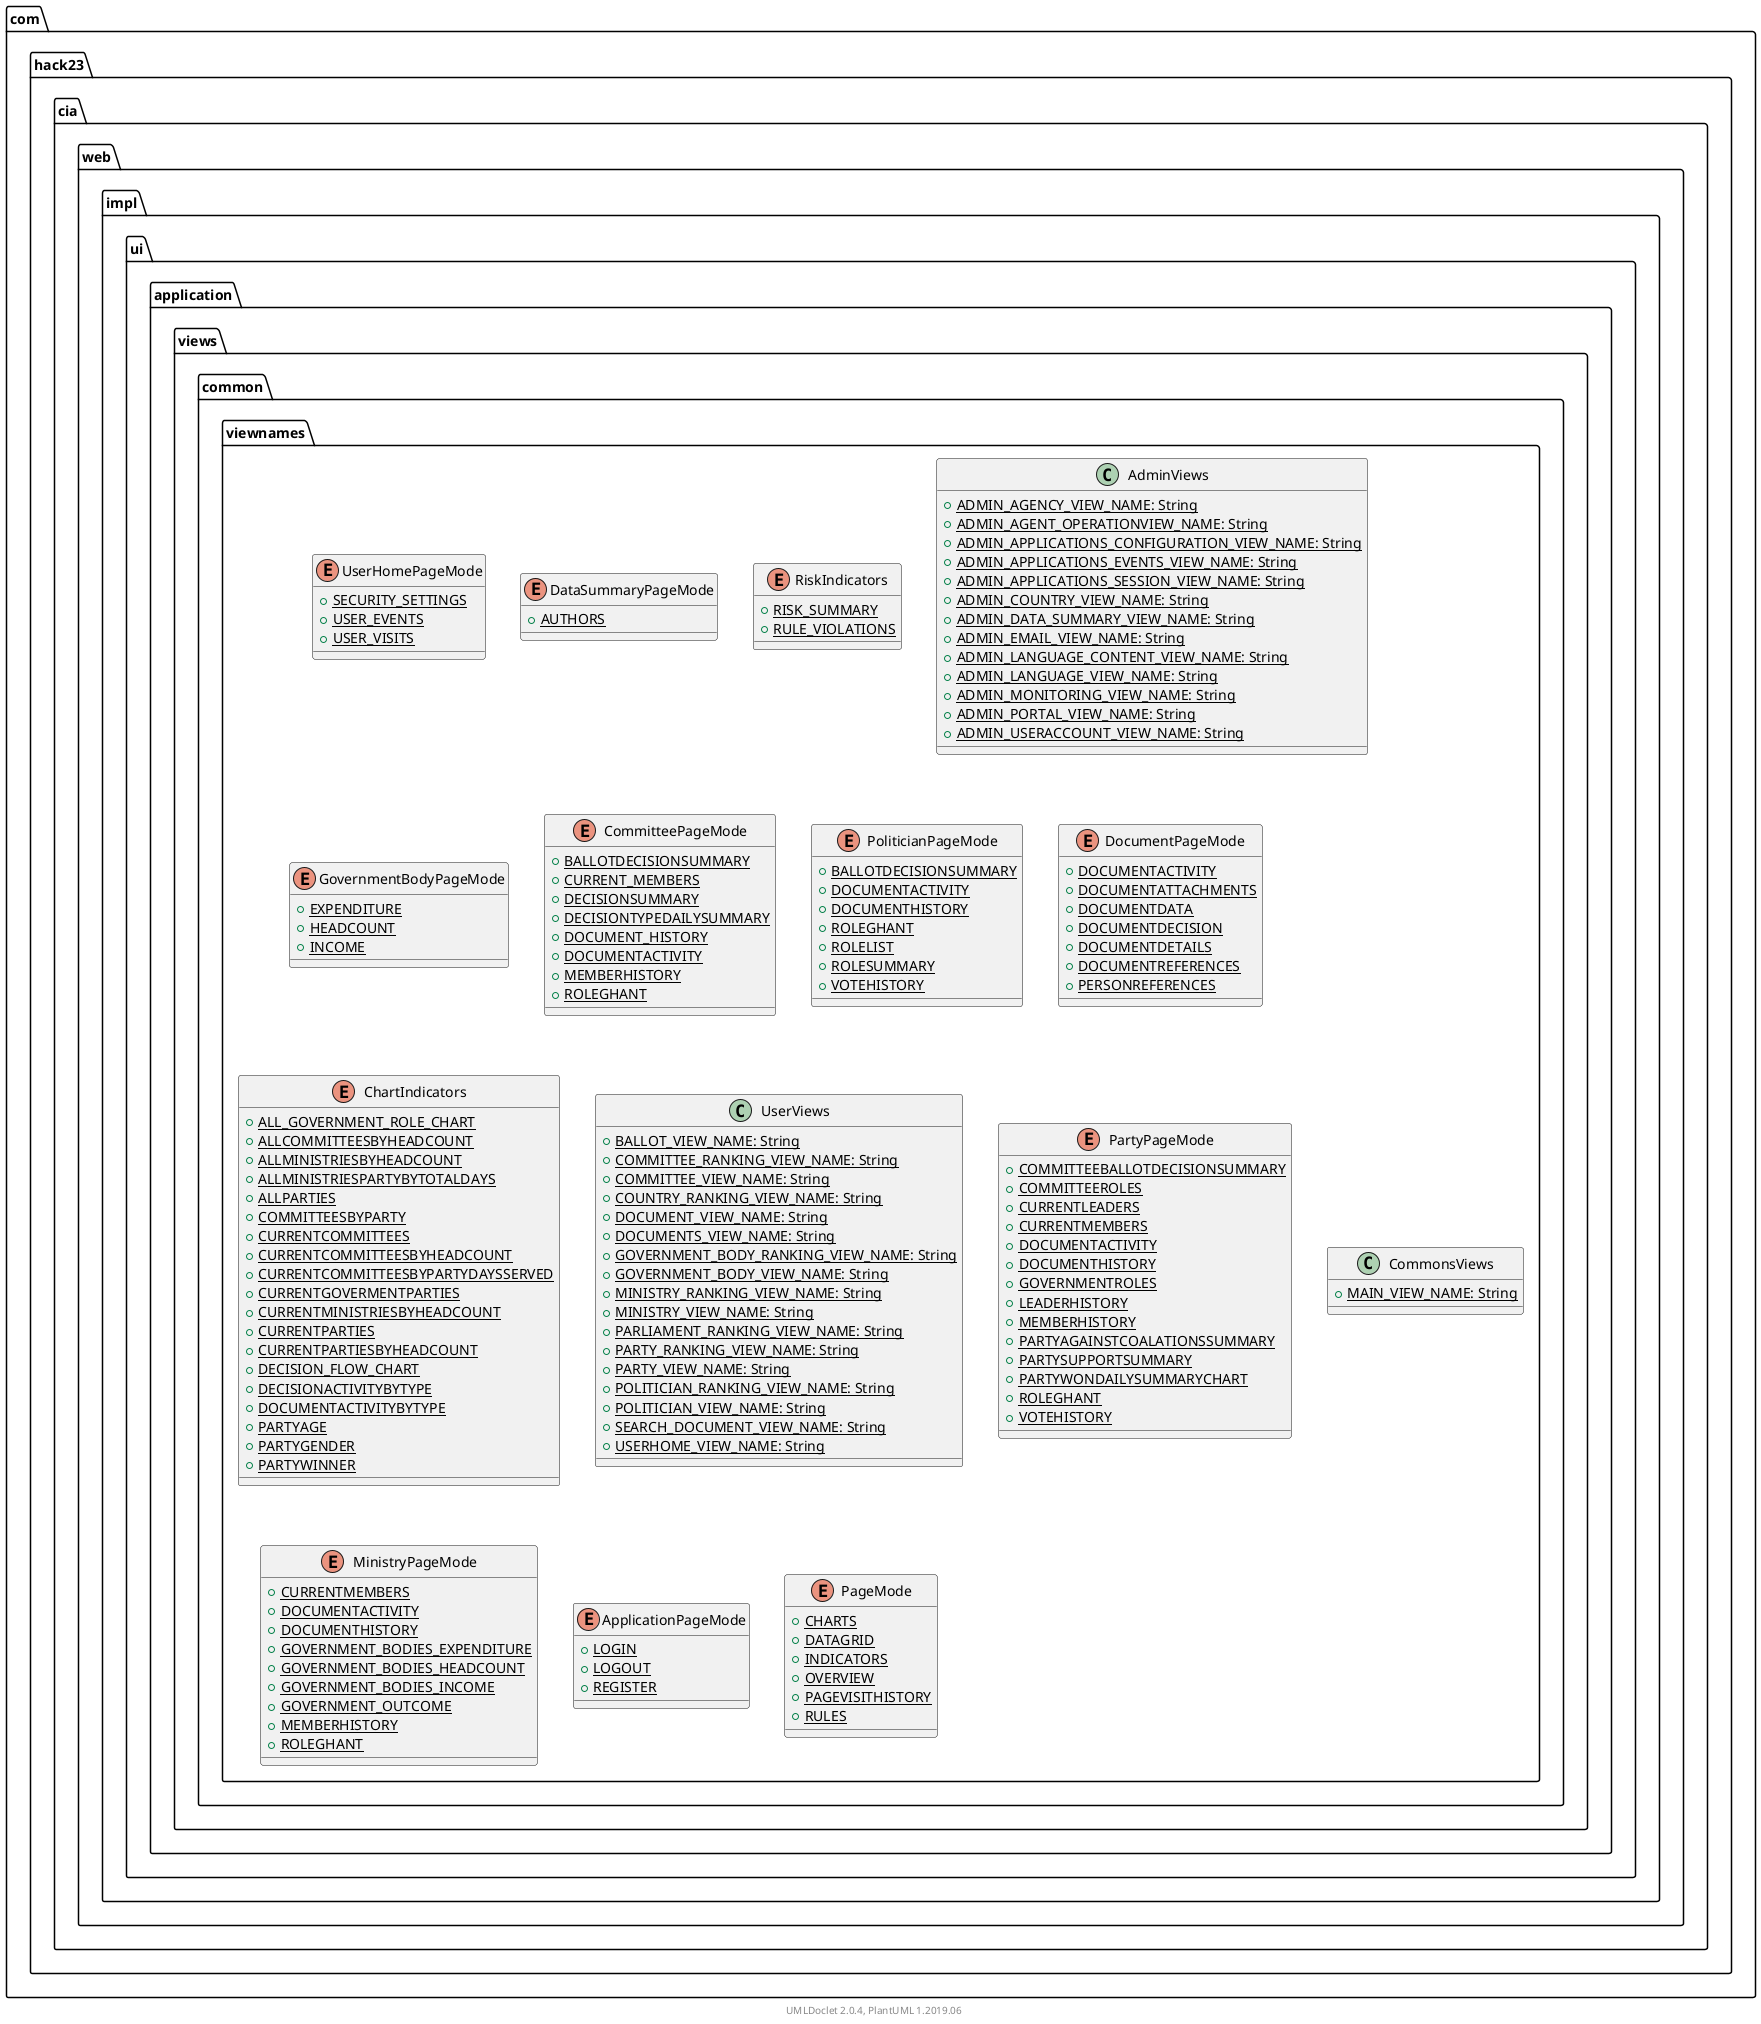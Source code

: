 @startuml
    namespace com.hack23.cia.web.impl.ui.application.views.common.viewnames {

        enum UserHomePageMode [[UserHomePageMode.html]] {
            {static} +SECURITY_SETTINGS
            {static} +USER_EVENTS
            {static} +USER_VISITS
        }

        enum DataSummaryPageMode [[DataSummaryPageMode.html]] {
            {static} +AUTHORS
        }

        enum RiskIndicators [[RiskIndicators.html]] {
            {static} +RISK_SUMMARY
            {static} +RULE_VIOLATIONS
        }

        class AdminViews [[AdminViews.html]] {
            {static} +ADMIN_AGENCY_VIEW_NAME: String
            {static} +ADMIN_AGENT_OPERATIONVIEW_NAME: String
            {static} +ADMIN_APPLICATIONS_CONFIGURATION_VIEW_NAME: String
            {static} +ADMIN_APPLICATIONS_EVENTS_VIEW_NAME: String
            {static} +ADMIN_APPLICATIONS_SESSION_VIEW_NAME: String
            {static} +ADMIN_COUNTRY_VIEW_NAME: String
            {static} +ADMIN_DATA_SUMMARY_VIEW_NAME: String
            {static} +ADMIN_EMAIL_VIEW_NAME: String
            {static} +ADMIN_LANGUAGE_CONTENT_VIEW_NAME: String
            {static} +ADMIN_LANGUAGE_VIEW_NAME: String
            {static} +ADMIN_MONITORING_VIEW_NAME: String
            {static} +ADMIN_PORTAL_VIEW_NAME: String
            {static} +ADMIN_USERACCOUNT_VIEW_NAME: String
        }

        enum GovernmentBodyPageMode [[GovernmentBodyPageMode.html]] {
            {static} +EXPENDITURE
            {static} +HEADCOUNT
            {static} +INCOME
        }

        enum CommitteePageMode [[CommitteePageMode.html]] {
            {static} +BALLOTDECISIONSUMMARY
            {static} +CURRENT_MEMBERS
            {static} +DECISIONSUMMARY
            {static} +DECISIONTYPEDAILYSUMMARY
            {static} +DOCUMENT_HISTORY
            {static} +DOCUMENTACTIVITY
            {static} +MEMBERHISTORY
            {static} +ROLEGHANT
        }

        enum PoliticianPageMode [[PoliticianPageMode.html]] {
            {static} +BALLOTDECISIONSUMMARY
            {static} +DOCUMENTACTIVITY
            {static} +DOCUMENTHISTORY
            {static} +ROLEGHANT
            {static} +ROLELIST
            {static} +ROLESUMMARY
            {static} +VOTEHISTORY
        }

        enum DocumentPageMode [[DocumentPageMode.html]] {
            {static} +DOCUMENTACTIVITY
            {static} +DOCUMENTATTACHMENTS
            {static} +DOCUMENTDATA
            {static} +DOCUMENTDECISION
            {static} +DOCUMENTDETAILS
            {static} +DOCUMENTREFERENCES
            {static} +PERSONREFERENCES
        }

        enum ChartIndicators [[ChartIndicators.html]] {
            {static} +ALL_GOVERNMENT_ROLE_CHART
            {static} +ALLCOMMITTEESBYHEADCOUNT
            {static} +ALLMINISTRIESBYHEADCOUNT
            {static} +ALLMINISTRIESPARTYBYTOTALDAYS
            {static} +ALLPARTIES
            {static} +COMMITTEESBYPARTY
            {static} +CURRENTCOMMITTEES
            {static} +CURRENTCOMMITTEESBYHEADCOUNT
            {static} +CURRENTCOMMITTEESBYPARTYDAYSSERVED
            {static} +CURRENTGOVERMENTPARTIES
            {static} +CURRENTMINISTRIESBYHEADCOUNT
            {static} +CURRENTPARTIES
            {static} +CURRENTPARTIESBYHEADCOUNT
            {static} +DECISION_FLOW_CHART
            {static} +DECISIONACTIVITYBYTYPE
            {static} +DOCUMENTACTIVITYBYTYPE
            {static} +PARTYAGE
            {static} +PARTYGENDER
            {static} +PARTYWINNER
        }

        class UserViews [[UserViews.html]] {
            {static} +BALLOT_VIEW_NAME: String
            {static} +COMMITTEE_RANKING_VIEW_NAME: String
            {static} +COMMITTEE_VIEW_NAME: String
            {static} +COUNTRY_RANKING_VIEW_NAME: String
            {static} +DOCUMENT_VIEW_NAME: String
            {static} +DOCUMENTS_VIEW_NAME: String
            {static} +GOVERNMENT_BODY_RANKING_VIEW_NAME: String
            {static} +GOVERNMENT_BODY_VIEW_NAME: String
            {static} +MINISTRY_RANKING_VIEW_NAME: String
            {static} +MINISTRY_VIEW_NAME: String
            {static} +PARLIAMENT_RANKING_VIEW_NAME: String
            {static} +PARTY_RANKING_VIEW_NAME: String
            {static} +PARTY_VIEW_NAME: String
            {static} +POLITICIAN_RANKING_VIEW_NAME: String
            {static} +POLITICIAN_VIEW_NAME: String
            {static} +SEARCH_DOCUMENT_VIEW_NAME: String
            {static} +USERHOME_VIEW_NAME: String
        }

        enum PartyPageMode [[PartyPageMode.html]] {
            {static} +COMMITTEEBALLOTDECISIONSUMMARY
            {static} +COMMITTEEROLES
            {static} +CURRENTLEADERS
            {static} +CURRENTMEMBERS
            {static} +DOCUMENTACTIVITY
            {static} +DOCUMENTHISTORY
            {static} +GOVERNMENTROLES
            {static} +LEADERHISTORY
            {static} +MEMBERHISTORY
            {static} +PARTYAGAINSTCOALATIONSSUMMARY
            {static} +PARTYSUPPORTSUMMARY
            {static} +PARTYWONDAILYSUMMARYCHART
            {static} +ROLEGHANT
            {static} +VOTEHISTORY
        }

        class CommonsViews [[CommonsViews.html]] {
            {static} +MAIN_VIEW_NAME: String
        }

        enum MinistryPageMode [[MinistryPageMode.html]] {
            {static} +CURRENTMEMBERS
            {static} +DOCUMENTACTIVITY
            {static} +DOCUMENTHISTORY
            {static} +GOVERNMENT_BODIES_EXPENDITURE
            {static} +GOVERNMENT_BODIES_HEADCOUNT
            {static} +GOVERNMENT_BODIES_INCOME
            {static} +GOVERNMENT_OUTCOME
            {static} +MEMBERHISTORY
            {static} +ROLEGHANT
        }

        enum ApplicationPageMode [[ApplicationPageMode.html]] {
            {static} +LOGIN
            {static} +LOGOUT
            {static} +REGISTER
        }

        enum PageMode [[PageMode.html]] {
            {static} +CHARTS
            {static} +DATAGRID
            {static} +INDICATORS
            {static} +OVERVIEW
            {static} +PAGEVISITHISTORY
            {static} +RULES
        }

    }

    center footer UMLDoclet 2.0.4, PlantUML 1.2019.06
@enduml
